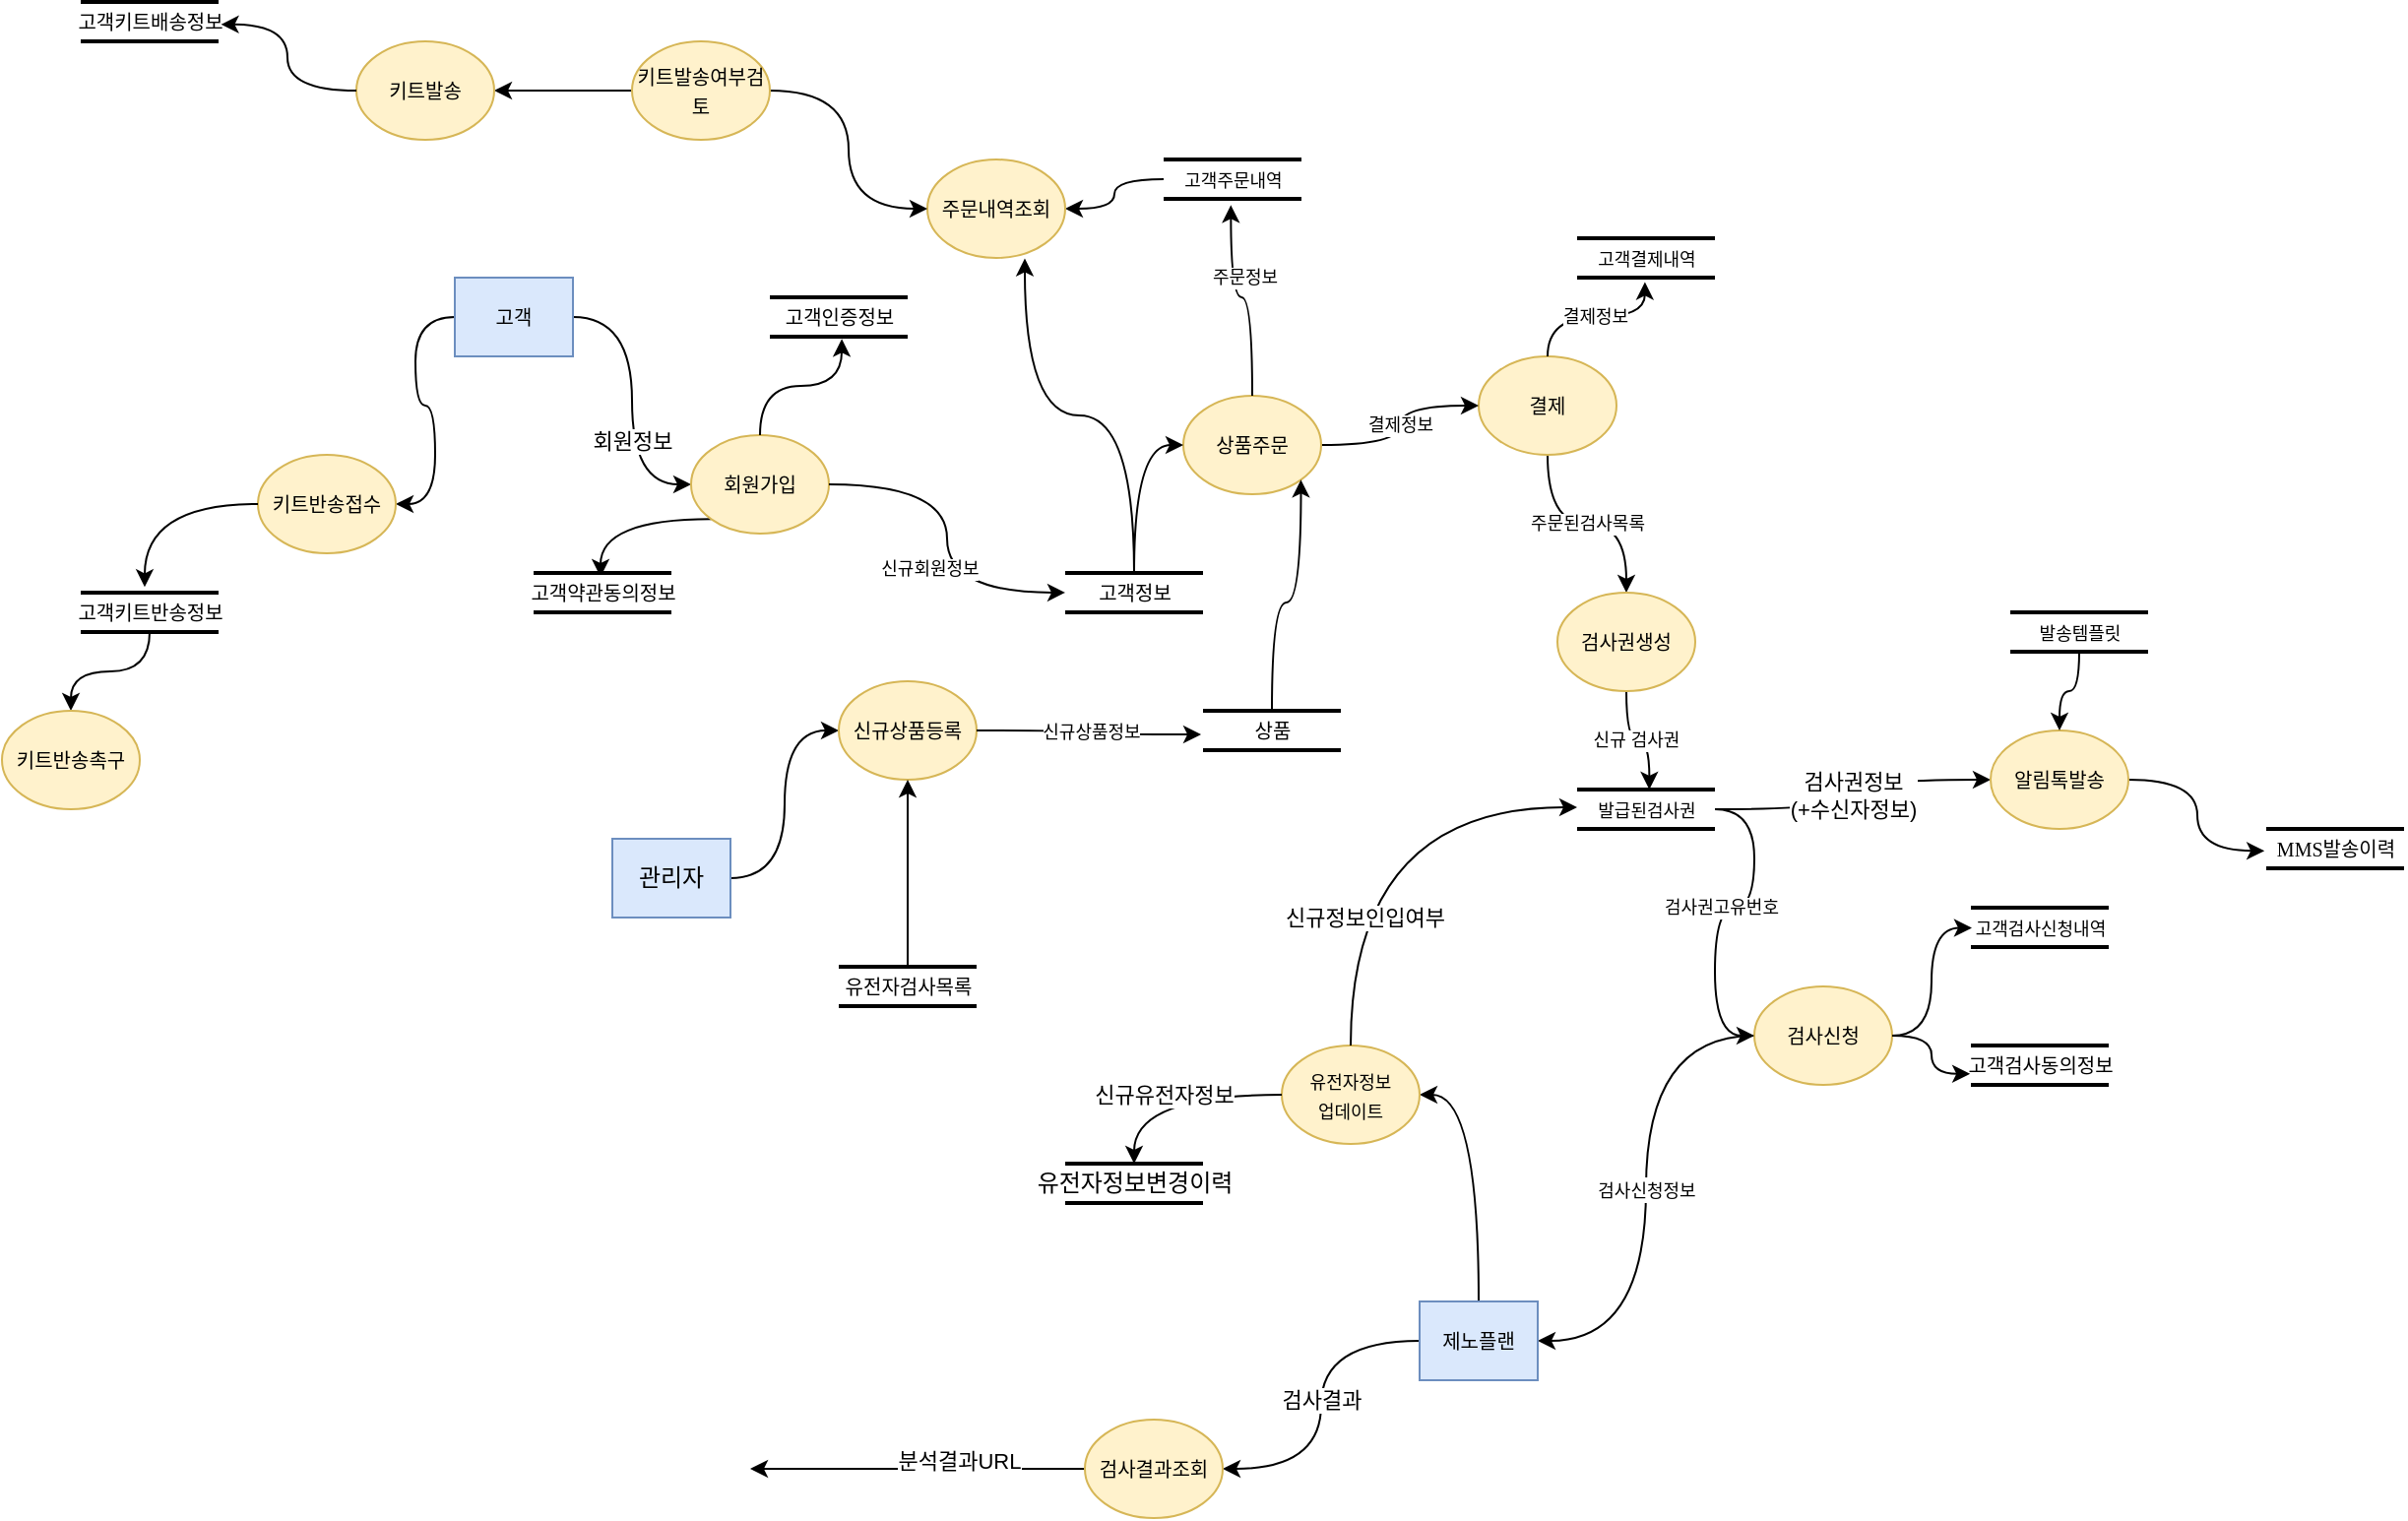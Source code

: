 <mxfile version="22.1.20" type="github">
  <diagram name="Page-1" id="52a04d89-c75d-2922-d76d-85b35f80e030">
    <mxGraphModel dx="1687" dy="868" grid="1" gridSize="10" guides="1" tooltips="1" connect="1" arrows="1" fold="1" page="1" pageScale="1" pageWidth="1600" pageHeight="900" background="none" math="0" shadow="0">
      <root>
        <mxCell id="0" />
        <mxCell id="1" parent="0" />
        <mxCell id="17472293e6e8944d-4" value="&lt;font style=&quot;font-size: 9px;&quot;&gt;고객결제내역&lt;/font&gt;" style="html=1;rounded=0;shadow=0;comic=0;labelBackgroundColor=none;strokeWidth=2;fontFamily=Verdana;fontSize=12;align=center;shape=mxgraph.ios7ui.horLines;" parent="1" vertex="1">
          <mxGeometry x="1050" y="210" width="70" height="20" as="geometry" />
        </mxCell>
        <mxCell id="e2xfSPb0T8YYYIXP3AMZ-35" style="edgeStyle=orthogonalEdgeStyle;rounded=0;orthogonalLoop=1;jettySize=auto;html=1;curved=1;entryX=1;entryY=0.5;entryDx=0;entryDy=0;" parent="1" source="e2xfSPb0T8YYYIXP3AMZ-11" target="e2xfSPb0T8YYYIXP3AMZ-34" edge="1">
          <mxGeometry relative="1" as="geometry">
            <mxPoint x="1000" y="662" as="targetPoint" />
          </mxGeometry>
        </mxCell>
        <mxCell id="e2xfSPb0T8YYYIXP3AMZ-36" value="&lt;font style=&quot;font-size: 9px;&quot;&gt;검사신청정보&lt;/font&gt;" style="edgeLabel;html=1;align=center;verticalAlign=middle;resizable=0;points=[];" parent="e2xfSPb0T8YYYIXP3AMZ-35" vertex="1" connectable="0">
          <mxGeometry relative="1" as="geometry">
            <mxPoint as="offset" />
          </mxGeometry>
        </mxCell>
        <mxCell id="e2xfSPb0T8YYYIXP3AMZ-11" value="&lt;font style=&quot;font-size: 10px;&quot;&gt;검사신청&lt;/font&gt;" style="ellipse;whiteSpace=wrap;html=1;rounded=1;shadow=0;comic=0;labelBackgroundColor=none;strokeWidth=1;fontFamily=Verdana;fontSize=12;align=center;fillColor=#fff2cc;strokeColor=#d6b656;" parent="1" vertex="1">
          <mxGeometry x="1140" y="590" width="70" height="50" as="geometry" />
        </mxCell>
        <mxCell id="e2xfSPb0T8YYYIXP3AMZ-44" style="edgeStyle=orthogonalEdgeStyle;rounded=0;orthogonalLoop=1;jettySize=auto;html=1;curved=1;entryX=0.5;entryY=0;entryDx=0;entryDy=0;" parent="1" source="e2xfSPb0T8YYYIXP3AMZ-12" target="e2xfSPb0T8YYYIXP3AMZ-46" edge="1">
          <mxGeometry relative="1" as="geometry">
            <mxPoint x="1070" y="380" as="targetPoint" />
          </mxGeometry>
        </mxCell>
        <mxCell id="e2xfSPb0T8YYYIXP3AMZ-47" value="주문된검사목록" style="edgeLabel;html=1;align=center;verticalAlign=middle;resizable=0;points=[];fontSize=9;" parent="e2xfSPb0T8YYYIXP3AMZ-44" vertex="1" connectable="0">
          <mxGeometry relative="1" as="geometry">
            <mxPoint as="offset" />
          </mxGeometry>
        </mxCell>
        <mxCell id="e2xfSPb0T8YYYIXP3AMZ-12" value="&lt;font style=&quot;font-size: 10px;&quot;&gt;결제&lt;/font&gt;" style="ellipse;whiteSpace=wrap;html=1;rounded=1;shadow=0;comic=0;labelBackgroundColor=none;strokeWidth=1;fontFamily=Verdana;fontSize=12;align=center;fillColor=#fff2cc;strokeColor=#d6b656;" parent="1" vertex="1">
          <mxGeometry x="1000" y="270" width="70" height="50" as="geometry" />
        </mxCell>
        <mxCell id="e2xfSPb0T8YYYIXP3AMZ-39" style="edgeStyle=orthogonalEdgeStyle;rounded=0;orthogonalLoop=1;jettySize=auto;html=1;entryX=0;entryY=0.5;entryDx=0;entryDy=0;curved=1;" parent="1" source="e2xfSPb0T8YYYIXP3AMZ-13" target="e2xfSPb0T8YYYIXP3AMZ-12" edge="1">
          <mxGeometry relative="1" as="geometry" />
        </mxCell>
        <mxCell id="e2xfSPb0T8YYYIXP3AMZ-40" value="결제정보" style="edgeLabel;html=1;align=center;verticalAlign=middle;resizable=0;points=[];fontSize=9;" parent="e2xfSPb0T8YYYIXP3AMZ-39" vertex="1" connectable="0">
          <mxGeometry relative="1" as="geometry">
            <mxPoint as="offset" />
          </mxGeometry>
        </mxCell>
        <mxCell id="e2xfSPb0T8YYYIXP3AMZ-13" value="&lt;font style=&quot;font-size: 10px;&quot;&gt;상품주문&lt;/font&gt;" style="ellipse;whiteSpace=wrap;html=1;rounded=1;shadow=0;comic=0;labelBackgroundColor=none;strokeWidth=1;fontFamily=Verdana;fontSize=12;align=center;fillColor=#fff2cc;strokeColor=#d6b656;" parent="1" vertex="1">
          <mxGeometry x="850" y="290" width="70" height="50" as="geometry" />
        </mxCell>
        <mxCell id="e2xfSPb0T8YYYIXP3AMZ-18" style="edgeStyle=orthogonalEdgeStyle;rounded=0;orthogonalLoop=1;jettySize=auto;html=1;entryX=0.488;entryY=1.159;entryDx=0;entryDy=0;entryPerimeter=0;curved=1;" parent="1" source="e2xfSPb0T8YYYIXP3AMZ-13" target="e2xfSPb0T8YYYIXP3AMZ-21" edge="1">
          <mxGeometry relative="1" as="geometry">
            <mxPoint x="964.58" y="387.9" as="targetPoint" />
          </mxGeometry>
        </mxCell>
        <mxCell id="e2xfSPb0T8YYYIXP3AMZ-33" value="주문정보" style="edgeLabel;html=1;align=center;verticalAlign=middle;resizable=0;points=[];fontSize=9;" parent="e2xfSPb0T8YYYIXP3AMZ-18" vertex="1" connectable="0">
          <mxGeometry y="-10" relative="1" as="geometry">
            <mxPoint as="offset" />
          </mxGeometry>
        </mxCell>
        <mxCell id="e2xfSPb0T8YYYIXP3AMZ-114" style="edgeStyle=orthogonalEdgeStyle;rounded=0;orthogonalLoop=1;jettySize=auto;html=1;entryX=1;entryY=0.5;entryDx=0;entryDy=0;curved=1;" parent="1" source="e2xfSPb0T8YYYIXP3AMZ-21" target="e2xfSPb0T8YYYIXP3AMZ-111" edge="1">
          <mxGeometry relative="1" as="geometry" />
        </mxCell>
        <mxCell id="e2xfSPb0T8YYYIXP3AMZ-21" value="&lt;font style=&quot;font-size: 9px;&quot;&gt;고객주문내역&lt;/font&gt;" style="html=1;rounded=0;shadow=0;comic=0;labelBackgroundColor=none;strokeWidth=2;fontFamily=Verdana;fontSize=12;align=center;shape=mxgraph.ios7ui.horLines;" parent="1" vertex="1">
          <mxGeometry x="840" y="170" width="70" height="20" as="geometry" />
        </mxCell>
        <mxCell id="e2xfSPb0T8YYYIXP3AMZ-56" style="edgeStyle=orthogonalEdgeStyle;rounded=0;orthogonalLoop=1;jettySize=auto;html=1;entryX=1;entryY=0.5;entryDx=0;entryDy=0;curved=1;" parent="1" source="e2xfSPb0T8YYYIXP3AMZ-34" target="e2xfSPb0T8YYYIXP3AMZ-55" edge="1">
          <mxGeometry relative="1" as="geometry" />
        </mxCell>
        <mxCell id="e2xfSPb0T8YYYIXP3AMZ-59" value="검사결과" style="edgeLabel;html=1;align=center;verticalAlign=middle;resizable=0;points=[];" parent="e2xfSPb0T8YYYIXP3AMZ-56" vertex="1" connectable="0">
          <mxGeometry relative="1" as="geometry">
            <mxPoint y="-3" as="offset" />
          </mxGeometry>
        </mxCell>
        <mxCell id="qD-0tBkQnBFQ0dMMJoZ8-3" style="edgeStyle=orthogonalEdgeStyle;rounded=0;orthogonalLoop=1;jettySize=auto;html=1;entryX=1;entryY=0.5;entryDx=0;entryDy=0;curved=1;exitX=0.5;exitY=0;exitDx=0;exitDy=0;" edge="1" parent="1" source="e2xfSPb0T8YYYIXP3AMZ-34" target="qD-0tBkQnBFQ0dMMJoZ8-6">
          <mxGeometry relative="1" as="geometry">
            <mxPoint x="970" y="640" as="targetPoint" />
          </mxGeometry>
        </mxCell>
        <mxCell id="e2xfSPb0T8YYYIXP3AMZ-34" value="&lt;span style=&quot;font-size: 10px;&quot;&gt;제노플랜&lt;/span&gt;" style="rounded=0;whiteSpace=wrap;html=1;fillColor=#dae8fc;strokeColor=#6c8ebf;" parent="1" vertex="1">
          <mxGeometry x="970" y="750" width="60" height="40" as="geometry" />
        </mxCell>
        <mxCell id="e2xfSPb0T8YYYIXP3AMZ-42" style="edgeStyle=orthogonalEdgeStyle;rounded=0;orthogonalLoop=1;jettySize=auto;html=1;entryX=0.492;entryY=1.112;entryDx=0;entryDy=0;entryPerimeter=0;curved=1;" parent="1" source="e2xfSPb0T8YYYIXP3AMZ-12" target="17472293e6e8944d-4" edge="1">
          <mxGeometry relative="1" as="geometry" />
        </mxCell>
        <mxCell id="e2xfSPb0T8YYYIXP3AMZ-43" value="결제정보" style="edgeLabel;html=1;align=center;verticalAlign=middle;resizable=0;points=[];fontSize=9;" parent="e2xfSPb0T8YYYIXP3AMZ-42" vertex="1" connectable="0">
          <mxGeometry relative="1" as="geometry">
            <mxPoint as="offset" />
          </mxGeometry>
        </mxCell>
        <mxCell id="e2xfSPb0T8YYYIXP3AMZ-48" style="edgeStyle=orthogonalEdgeStyle;rounded=0;orthogonalLoop=1;jettySize=auto;html=1;curved=1;entryX=0.524;entryY=0;entryDx=0;entryDy=0;entryPerimeter=0;" parent="1" source="e2xfSPb0T8YYYIXP3AMZ-46" target="e2xfSPb0T8YYYIXP3AMZ-51" edge="1">
          <mxGeometry relative="1" as="geometry">
            <mxPoint x="1090" y="500" as="targetPoint" />
          </mxGeometry>
        </mxCell>
        <mxCell id="e2xfSPb0T8YYYIXP3AMZ-50" value="신규 검사권&amp;nbsp;" style="edgeLabel;html=1;align=center;verticalAlign=middle;resizable=0;points=[];fontSize=9;" parent="e2xfSPb0T8YYYIXP3AMZ-48" vertex="1" connectable="0">
          <mxGeometry relative="1" as="geometry">
            <mxPoint as="offset" />
          </mxGeometry>
        </mxCell>
        <mxCell id="e2xfSPb0T8YYYIXP3AMZ-46" value="&lt;font style=&quot;font-size: 10px;&quot;&gt;검사권생성&lt;/font&gt;" style="ellipse;whiteSpace=wrap;html=1;rounded=1;shadow=0;comic=0;labelBackgroundColor=none;strokeWidth=1;fontFamily=Verdana;fontSize=12;align=center;fillColor=#fff2cc;strokeColor=#d6b656;" parent="1" vertex="1">
          <mxGeometry x="1040" y="390" width="70" height="50" as="geometry" />
        </mxCell>
        <mxCell id="e2xfSPb0T8YYYIXP3AMZ-53" style="edgeStyle=orthogonalEdgeStyle;rounded=0;orthogonalLoop=1;jettySize=auto;html=1;entryX=0;entryY=0.5;entryDx=0;entryDy=0;curved=1;" parent="1" source="e2xfSPb0T8YYYIXP3AMZ-51" target="e2xfSPb0T8YYYIXP3AMZ-11" edge="1">
          <mxGeometry relative="1" as="geometry" />
        </mxCell>
        <mxCell id="e2xfSPb0T8YYYIXP3AMZ-54" value="검사권고유번호" style="edgeLabel;html=1;align=center;verticalAlign=middle;resizable=0;points=[];fontSize=9;" parent="e2xfSPb0T8YYYIXP3AMZ-53" vertex="1" connectable="0">
          <mxGeometry relative="1" as="geometry">
            <mxPoint as="offset" />
          </mxGeometry>
        </mxCell>
        <mxCell id="e2xfSPb0T8YYYIXP3AMZ-88" style="edgeStyle=orthogonalEdgeStyle;rounded=0;orthogonalLoop=1;jettySize=auto;html=1;entryX=0;entryY=0.5;entryDx=0;entryDy=0;curved=1;" parent="1" source="e2xfSPb0T8YYYIXP3AMZ-51" target="e2xfSPb0T8YYYIXP3AMZ-87" edge="1">
          <mxGeometry relative="1" as="geometry" />
        </mxCell>
        <mxCell id="e2xfSPb0T8YYYIXP3AMZ-93" value="검사권정보&lt;br&gt;(+수신자정보)" style="edgeLabel;html=1;align=center;verticalAlign=middle;resizable=0;points=[];" parent="e2xfSPb0T8YYYIXP3AMZ-88" vertex="1" connectable="0">
          <mxGeometry relative="1" as="geometry">
            <mxPoint as="offset" />
          </mxGeometry>
        </mxCell>
        <mxCell id="e2xfSPb0T8YYYIXP3AMZ-51" value="&lt;font style=&quot;font-size: 9px;&quot;&gt;발급된검사권&lt;br&gt;&lt;/font&gt;" style="html=1;rounded=0;shadow=0;comic=0;labelBackgroundColor=none;strokeWidth=2;fontFamily=Verdana;fontSize=12;align=center;shape=mxgraph.ios7ui.horLines;" parent="1" vertex="1">
          <mxGeometry x="1050" y="490" width="70" height="20" as="geometry" />
        </mxCell>
        <mxCell id="qD-0tBkQnBFQ0dMMJoZ8-19" style="edgeStyle=orthogonalEdgeStyle;rounded=0;orthogonalLoop=1;jettySize=auto;html=1;" edge="1" parent="1" source="e2xfSPb0T8YYYIXP3AMZ-55">
          <mxGeometry relative="1" as="geometry">
            <mxPoint x="630" y="835" as="targetPoint" />
          </mxGeometry>
        </mxCell>
        <mxCell id="qD-0tBkQnBFQ0dMMJoZ8-20" value="분석결과URL" style="edgeLabel;html=1;align=center;verticalAlign=middle;resizable=0;points=[];" vertex="1" connectable="0" parent="qD-0tBkQnBFQ0dMMJoZ8-19">
          <mxGeometry x="-0.009" y="4" relative="1" as="geometry">
            <mxPoint x="16" y="-4" as="offset" />
          </mxGeometry>
        </mxCell>
        <mxCell id="e2xfSPb0T8YYYIXP3AMZ-55" value="&lt;span style=&quot;font-size: 10px;&quot;&gt;검사결과조회&lt;/span&gt;" style="ellipse;whiteSpace=wrap;html=1;rounded=1;shadow=0;comic=0;labelBackgroundColor=none;strokeWidth=1;fontFamily=Verdana;fontSize=12;align=center;fillColor=#fff2cc;strokeColor=#d6b656;" parent="1" vertex="1">
          <mxGeometry x="800" y="810" width="70" height="50" as="geometry" />
        </mxCell>
        <mxCell id="e2xfSPb0T8YYYIXP3AMZ-64" style="edgeStyle=orthogonalEdgeStyle;rounded=0;orthogonalLoop=1;jettySize=auto;html=1;entryX=0;entryY=0.5;entryDx=0;entryDy=0;curved=1;exitX=1;exitY=0.5;exitDx=0;exitDy=0;" parent="1" source="e2xfSPb0T8YYYIXP3AMZ-62" target="e2xfSPb0T8YYYIXP3AMZ-63" edge="1">
          <mxGeometry relative="1" as="geometry">
            <mxPoint x="610" y="445" as="sourcePoint" />
          </mxGeometry>
        </mxCell>
        <mxCell id="e2xfSPb0T8YYYIXP3AMZ-62" value="관리자" style="rounded=0;whiteSpace=wrap;html=1;fillColor=#dae8fc;strokeColor=#6c8ebf;" parent="1" vertex="1">
          <mxGeometry x="560" y="515" width="60" height="40" as="geometry" />
        </mxCell>
        <mxCell id="e2xfSPb0T8YYYIXP3AMZ-63" value="&lt;span style=&quot;font-size: 10px;&quot;&gt;신규상품등록&lt;/span&gt;" style="ellipse;whiteSpace=wrap;html=1;rounded=1;shadow=0;comic=0;labelBackgroundColor=none;strokeWidth=1;fontFamily=Verdana;fontSize=12;align=center;fillColor=#fff2cc;strokeColor=#d6b656;" parent="1" vertex="1">
          <mxGeometry x="675" y="435" width="70" height="50" as="geometry" />
        </mxCell>
        <mxCell id="e2xfSPb0T8YYYIXP3AMZ-67" style="edgeStyle=orthogonalEdgeStyle;rounded=0;orthogonalLoop=1;jettySize=auto;html=1;entryX=0.5;entryY=1;entryDx=0;entryDy=0;curved=1;" parent="1" source="e2xfSPb0T8YYYIXP3AMZ-66" target="e2xfSPb0T8YYYIXP3AMZ-63" edge="1">
          <mxGeometry relative="1" as="geometry" />
        </mxCell>
        <mxCell id="e2xfSPb0T8YYYIXP3AMZ-66" value="&lt;font size=&quot;1&quot;&gt;유전자검사목록&lt;/font&gt;" style="html=1;rounded=0;shadow=0;comic=0;labelBackgroundColor=none;strokeWidth=2;fontFamily=Verdana;fontSize=12;align=center;shape=mxgraph.ios7ui.horLines;" parent="1" vertex="1">
          <mxGeometry x="675" y="580" width="70" height="20" as="geometry" />
        </mxCell>
        <mxCell id="e2xfSPb0T8YYYIXP3AMZ-72" style="edgeStyle=orthogonalEdgeStyle;rounded=0;orthogonalLoop=1;jettySize=auto;html=1;entryX=1;entryY=1;entryDx=0;entryDy=0;curved=1;" parent="1" source="e2xfSPb0T8YYYIXP3AMZ-69" target="e2xfSPb0T8YYYIXP3AMZ-13" edge="1">
          <mxGeometry relative="1" as="geometry" />
        </mxCell>
        <mxCell id="e2xfSPb0T8YYYIXP3AMZ-69" value="&lt;font size=&quot;1&quot;&gt;상품&lt;/font&gt;" style="html=1;rounded=0;shadow=0;comic=0;labelBackgroundColor=none;strokeWidth=2;fontFamily=Verdana;fontSize=12;align=center;shape=mxgraph.ios7ui.horLines;" parent="1" vertex="1">
          <mxGeometry x="860" y="450" width="70" height="20" as="geometry" />
        </mxCell>
        <mxCell id="e2xfSPb0T8YYYIXP3AMZ-70" style="edgeStyle=orthogonalEdgeStyle;rounded=0;orthogonalLoop=1;jettySize=auto;html=1;entryX=-0.014;entryY=0.6;entryDx=0;entryDy=0;entryPerimeter=0;curved=1;" parent="1" source="e2xfSPb0T8YYYIXP3AMZ-63" target="e2xfSPb0T8YYYIXP3AMZ-69" edge="1">
          <mxGeometry relative="1" as="geometry" />
        </mxCell>
        <mxCell id="e2xfSPb0T8YYYIXP3AMZ-71" value="신규상품정보" style="edgeLabel;html=1;align=center;verticalAlign=middle;resizable=0;points=[];fontSize=9;" parent="e2xfSPb0T8YYYIXP3AMZ-70" vertex="1" connectable="0">
          <mxGeometry relative="1" as="geometry">
            <mxPoint as="offset" />
          </mxGeometry>
        </mxCell>
        <mxCell id="e2xfSPb0T8YYYIXP3AMZ-75" value="&lt;font style=&quot;font-size: 9px;&quot;&gt;고객검사신청내역&lt;/font&gt;" style="html=1;rounded=0;shadow=0;comic=0;labelBackgroundColor=none;strokeWidth=2;fontFamily=Verdana;fontSize=12;align=center;shape=mxgraph.ios7ui.horLines;" parent="1" vertex="1">
          <mxGeometry x="1250" y="550" width="70" height="20" as="geometry" />
        </mxCell>
        <mxCell id="e2xfSPb0T8YYYIXP3AMZ-76" style="edgeStyle=orthogonalEdgeStyle;rounded=0;orthogonalLoop=1;jettySize=auto;html=1;entryX=0.007;entryY=0.514;entryDx=0;entryDy=0;entryPerimeter=0;curved=1;" parent="1" source="e2xfSPb0T8YYYIXP3AMZ-11" target="e2xfSPb0T8YYYIXP3AMZ-75" edge="1">
          <mxGeometry relative="1" as="geometry" />
        </mxCell>
        <mxCell id="e2xfSPb0T8YYYIXP3AMZ-123" style="edgeStyle=orthogonalEdgeStyle;rounded=0;orthogonalLoop=1;jettySize=auto;html=1;entryX=-0.013;entryY=0.556;entryDx=0;entryDy=0;entryPerimeter=0;curved=1;" parent="1" source="e2xfSPb0T8YYYIXP3AMZ-87" target="e2xfSPb0T8YYYIXP3AMZ-124" edge="1">
          <mxGeometry relative="1" as="geometry">
            <mxPoint x="1410" y="484.025" as="targetPoint" />
          </mxGeometry>
        </mxCell>
        <mxCell id="e2xfSPb0T8YYYIXP3AMZ-87" value="&lt;span style=&quot;font-size: 10px;&quot;&gt;알림톡발송&lt;/span&gt;" style="ellipse;whiteSpace=wrap;html=1;rounded=1;shadow=0;comic=0;labelBackgroundColor=none;strokeWidth=1;fontFamily=Verdana;fontSize=12;align=center;fillColor=#fff2cc;strokeColor=#d6b656;" parent="1" vertex="1">
          <mxGeometry x="1260" y="460" width="70" height="50" as="geometry" />
        </mxCell>
        <mxCell id="e2xfSPb0T8YYYIXP3AMZ-91" style="edgeStyle=orthogonalEdgeStyle;rounded=0;orthogonalLoop=1;jettySize=auto;html=1;curved=1;entryX=0.5;entryY=0;entryDx=0;entryDy=0;" parent="1" source="e2xfSPb0T8YYYIXP3AMZ-90" target="e2xfSPb0T8YYYIXP3AMZ-87" edge="1">
          <mxGeometry relative="1" as="geometry">
            <mxPoint x="1280" y="440" as="targetPoint" />
          </mxGeometry>
        </mxCell>
        <mxCell id="e2xfSPb0T8YYYIXP3AMZ-90" value="&lt;font style=&quot;font-size: 9px;&quot;&gt;발송템플릿&lt;/font&gt;" style="html=1;rounded=0;shadow=0;comic=0;labelBackgroundColor=none;strokeWidth=2;fontFamily=Verdana;fontSize=12;align=center;shape=mxgraph.ios7ui.horLines;" parent="1" vertex="1">
          <mxGeometry x="1270" y="400" width="70" height="20" as="geometry" />
        </mxCell>
        <mxCell id="e2xfSPb0T8YYYIXP3AMZ-102" style="edgeStyle=orthogonalEdgeStyle;rounded=0;orthogonalLoop=1;jettySize=auto;html=1;entryX=0;entryY=0.5;entryDx=0;entryDy=0;curved=1;" parent="1" source="e2xfSPb0T8YYYIXP3AMZ-99" target="e2xfSPb0T8YYYIXP3AMZ-100" edge="1">
          <mxGeometry relative="1" as="geometry" />
        </mxCell>
        <mxCell id="e2xfSPb0T8YYYIXP3AMZ-103" value="회원정보" style="edgeLabel;html=1;align=center;verticalAlign=middle;resizable=0;points=[];" parent="e2xfSPb0T8YYYIXP3AMZ-102" vertex="1" connectable="0">
          <mxGeometry relative="1" as="geometry">
            <mxPoint y="20" as="offset" />
          </mxGeometry>
        </mxCell>
        <mxCell id="Vxt3TmOizYzSB1MqK-uD-9" style="edgeStyle=orthogonalEdgeStyle;rounded=0;orthogonalLoop=1;jettySize=auto;html=1;entryX=1;entryY=0.5;entryDx=0;entryDy=0;curved=1;" parent="1" source="e2xfSPb0T8YYYIXP3AMZ-99" target="Vxt3TmOizYzSB1MqK-uD-3" edge="1">
          <mxGeometry relative="1" as="geometry" />
        </mxCell>
        <mxCell id="e2xfSPb0T8YYYIXP3AMZ-99" value="&lt;span style=&quot;font-size: 10px;&quot;&gt;고객&lt;/span&gt;" style="rounded=0;whiteSpace=wrap;html=1;fillColor=#dae8fc;strokeColor=#6c8ebf;" parent="1" vertex="1">
          <mxGeometry x="480" y="230" width="60" height="40" as="geometry" />
        </mxCell>
        <mxCell id="Vxt3TmOizYzSB1MqK-uD-10" style="edgeStyle=orthogonalEdgeStyle;rounded=0;orthogonalLoop=1;jettySize=auto;html=1;curved=1;entryX=0.486;entryY=0.1;entryDx=0;entryDy=0;entryPerimeter=0;exitX=0;exitY=1;exitDx=0;exitDy=0;" parent="1" source="e2xfSPb0T8YYYIXP3AMZ-100" target="Vxt3TmOizYzSB1MqK-uD-11" edge="1">
          <mxGeometry relative="1" as="geometry">
            <mxPoint x="550" y="410" as="targetPoint" />
          </mxGeometry>
        </mxCell>
        <mxCell id="e2xfSPb0T8YYYIXP3AMZ-100" value="&lt;span style=&quot;font-size: 10px;&quot;&gt;회원가입&lt;/span&gt;" style="ellipse;whiteSpace=wrap;html=1;rounded=1;shadow=0;comic=0;labelBackgroundColor=none;strokeWidth=1;fontFamily=Verdana;fontSize=12;align=center;fillColor=#fff2cc;strokeColor=#d6b656;" parent="1" vertex="1">
          <mxGeometry x="600" y="310" width="70" height="50" as="geometry" />
        </mxCell>
        <mxCell id="e2xfSPb0T8YYYIXP3AMZ-109" style="edgeStyle=orthogonalEdgeStyle;rounded=0;orthogonalLoop=1;jettySize=auto;html=1;entryX=0;entryY=0.5;entryDx=0;entryDy=0;curved=1;" parent="1" source="e2xfSPb0T8YYYIXP3AMZ-104" target="e2xfSPb0T8YYYIXP3AMZ-13" edge="1">
          <mxGeometry relative="1" as="geometry" />
        </mxCell>
        <mxCell id="e2xfSPb0T8YYYIXP3AMZ-104" value="&lt;font size=&quot;1&quot;&gt;고객정보&lt;/font&gt;" style="html=1;rounded=0;shadow=0;comic=0;labelBackgroundColor=none;strokeWidth=2;fontFamily=Verdana;fontSize=12;align=center;shape=mxgraph.ios7ui.horLines;" parent="1" vertex="1">
          <mxGeometry x="790" y="380" width="70" height="20" as="geometry" />
        </mxCell>
        <mxCell id="e2xfSPb0T8YYYIXP3AMZ-106" style="edgeStyle=orthogonalEdgeStyle;rounded=0;orthogonalLoop=1;jettySize=auto;html=1;entryX=0;entryY=0.499;entryDx=0;entryDy=0;entryPerimeter=0;curved=1;exitX=1;exitY=0.5;exitDx=0;exitDy=0;" parent="1" source="e2xfSPb0T8YYYIXP3AMZ-100" target="e2xfSPb0T8YYYIXP3AMZ-104" edge="1">
          <mxGeometry relative="1" as="geometry">
            <mxPoint x="640.0" y="394.0" as="sourcePoint" />
          </mxGeometry>
        </mxCell>
        <mxCell id="e2xfSPb0T8YYYIXP3AMZ-107" value="신규회원정보" style="edgeLabel;html=1;align=center;verticalAlign=middle;resizable=0;points=[];fontSize=9;" parent="e2xfSPb0T8YYYIXP3AMZ-106" vertex="1" connectable="0">
          <mxGeometry y="-10" relative="1" as="geometry">
            <mxPoint x="1" y="15" as="offset" />
          </mxGeometry>
        </mxCell>
        <mxCell id="e2xfSPb0T8YYYIXP3AMZ-111" value="&lt;span style=&quot;font-size: 10px;&quot;&gt;주문내역조회&lt;/span&gt;" style="ellipse;whiteSpace=wrap;html=1;rounded=1;shadow=0;comic=0;labelBackgroundColor=none;strokeWidth=1;fontFamily=Verdana;fontSize=12;align=center;fillColor=#fff2cc;strokeColor=#d6b656;" parent="1" vertex="1">
          <mxGeometry x="720" y="170" width="70" height="50" as="geometry" />
        </mxCell>
        <mxCell id="e2xfSPb0T8YYYIXP3AMZ-117" style="edgeStyle=orthogonalEdgeStyle;rounded=0;orthogonalLoop=1;jettySize=auto;html=1;entryX=0;entryY=0.5;entryDx=0;entryDy=0;curved=1;" parent="1" source="e2xfSPb0T8YYYIXP3AMZ-116" target="e2xfSPb0T8YYYIXP3AMZ-111" edge="1">
          <mxGeometry relative="1" as="geometry" />
        </mxCell>
        <mxCell id="Vxt3TmOizYzSB1MqK-uD-5" style="edgeStyle=orthogonalEdgeStyle;rounded=0;orthogonalLoop=1;jettySize=auto;html=1;entryX=1;entryY=0.5;entryDx=0;entryDy=0;curved=1;" parent="1" source="e2xfSPb0T8YYYIXP3AMZ-116" target="Vxt3TmOizYzSB1MqK-uD-4" edge="1">
          <mxGeometry relative="1" as="geometry" />
        </mxCell>
        <mxCell id="e2xfSPb0T8YYYIXP3AMZ-116" value="&lt;span style=&quot;font-size: 10px;&quot;&gt;키트발송여부검토&lt;/span&gt;" style="ellipse;whiteSpace=wrap;html=1;rounded=1;shadow=0;comic=0;labelBackgroundColor=none;strokeWidth=1;fontFamily=Verdana;fontSize=12;align=center;fillColor=#fff2cc;strokeColor=#d6b656;" parent="1" vertex="1">
          <mxGeometry x="570" y="110" width="70" height="50" as="geometry" />
        </mxCell>
        <mxCell id="e2xfSPb0T8YYYIXP3AMZ-120" value="&lt;font size=&quot;1&quot;&gt;고객키트배송정보&lt;/font&gt;" style="html=1;rounded=0;shadow=0;comic=0;labelBackgroundColor=none;strokeWidth=2;fontFamily=Verdana;fontSize=12;align=center;shape=mxgraph.ios7ui.horLines;" parent="1" vertex="1">
          <mxGeometry x="290" y="90" width="70" height="20" as="geometry" />
        </mxCell>
        <mxCell id="e2xfSPb0T8YYYIXP3AMZ-124" value="&lt;font size=&quot;1&quot;&gt;MMS발송이력&lt;/font&gt;" style="html=1;rounded=0;shadow=0;comic=0;labelBackgroundColor=none;strokeWidth=2;fontFamily=Verdana;fontSize=12;align=center;shape=mxgraph.ios7ui.horLines;" parent="1" vertex="1">
          <mxGeometry x="1400" y="510" width="70" height="20" as="geometry" />
        </mxCell>
        <mxCell id="e2xfSPb0T8YYYIXP3AMZ-126" value="&lt;font size=&quot;1&quot;&gt;고객검사동의정보&lt;/font&gt;" style="html=1;rounded=0;shadow=0;comic=0;labelBackgroundColor=none;strokeWidth=2;fontFamily=Verdana;fontSize=12;align=center;shape=mxgraph.ios7ui.horLines;" parent="1" vertex="1">
          <mxGeometry x="1250" y="620" width="70" height="20" as="geometry" />
        </mxCell>
        <mxCell id="e2xfSPb0T8YYYIXP3AMZ-127" style="edgeStyle=orthogonalEdgeStyle;rounded=0;orthogonalLoop=1;jettySize=auto;html=1;entryX=-0.006;entryY=0.72;entryDx=0;entryDy=0;entryPerimeter=0;curved=1;" parent="1" source="e2xfSPb0T8YYYIXP3AMZ-11" target="e2xfSPb0T8YYYIXP3AMZ-126" edge="1">
          <mxGeometry relative="1" as="geometry" />
        </mxCell>
        <mxCell id="Vxt3TmOizYzSB1MqK-uD-1" value="&lt;font size=&quot;1&quot;&gt;고객인증정보&lt;/font&gt;" style="html=1;rounded=0;shadow=0;comic=0;labelBackgroundColor=none;strokeWidth=2;fontFamily=Verdana;fontSize=12;align=center;shape=mxgraph.ios7ui.horLines;" parent="1" vertex="1">
          <mxGeometry x="640" y="240" width="70" height="20" as="geometry" />
        </mxCell>
        <mxCell id="Vxt3TmOizYzSB1MqK-uD-2" style="edgeStyle=orthogonalEdgeStyle;rounded=0;orthogonalLoop=1;jettySize=auto;html=1;entryX=0.522;entryY=1.058;entryDx=0;entryDy=0;entryPerimeter=0;curved=1;" parent="1" source="e2xfSPb0T8YYYIXP3AMZ-100" target="Vxt3TmOizYzSB1MqK-uD-1" edge="1">
          <mxGeometry relative="1" as="geometry" />
        </mxCell>
        <mxCell id="Vxt3TmOizYzSB1MqK-uD-3" value="&lt;span style=&quot;font-size: 10px;&quot;&gt;키트반송접수&lt;/span&gt;" style="ellipse;whiteSpace=wrap;html=1;rounded=1;shadow=0;comic=0;labelBackgroundColor=none;strokeWidth=1;fontFamily=Verdana;fontSize=12;align=center;fillColor=#fff2cc;strokeColor=#d6b656;" parent="1" vertex="1">
          <mxGeometry x="380" y="320" width="70" height="50" as="geometry" />
        </mxCell>
        <mxCell id="Vxt3TmOizYzSB1MqK-uD-4" value="&lt;span style=&quot;font-size: 10px;&quot;&gt;키트발송&lt;/span&gt;" style="ellipse;whiteSpace=wrap;html=1;rounded=1;shadow=0;comic=0;labelBackgroundColor=none;strokeWidth=1;fontFamily=Verdana;fontSize=12;align=center;fillColor=#fff2cc;strokeColor=#d6b656;" parent="1" vertex="1">
          <mxGeometry x="430" y="110" width="70" height="50" as="geometry" />
        </mxCell>
        <mxCell id="Vxt3TmOizYzSB1MqK-uD-6" style="edgeStyle=orthogonalEdgeStyle;rounded=0;orthogonalLoop=1;jettySize=auto;html=1;entryX=1.018;entryY=0.571;entryDx=0;entryDy=0;entryPerimeter=0;curved=1;" parent="1" source="Vxt3TmOizYzSB1MqK-uD-4" target="e2xfSPb0T8YYYIXP3AMZ-120" edge="1">
          <mxGeometry relative="1" as="geometry" />
        </mxCell>
        <mxCell id="Vxt3TmOizYzSB1MqK-uD-14" value="" style="edgeStyle=orthogonalEdgeStyle;rounded=0;orthogonalLoop=1;jettySize=auto;html=1;curved=1;" parent="1" source="Vxt3TmOizYzSB1MqK-uD-7" target="Vxt3TmOizYzSB1MqK-uD-12" edge="1">
          <mxGeometry relative="1" as="geometry" />
        </mxCell>
        <mxCell id="Vxt3TmOizYzSB1MqK-uD-7" value="&lt;font size=&quot;1&quot;&gt;고객키트반송정보&lt;/font&gt;" style="html=1;rounded=0;shadow=0;comic=0;labelBackgroundColor=none;strokeWidth=2;fontFamily=Verdana;fontSize=12;align=center;shape=mxgraph.ios7ui.horLines;" parent="1" vertex="1">
          <mxGeometry x="290" y="390" width="70" height="20" as="geometry" />
        </mxCell>
        <mxCell id="Vxt3TmOizYzSB1MqK-uD-8" style="edgeStyle=orthogonalEdgeStyle;rounded=0;orthogonalLoop=1;jettySize=auto;html=1;entryX=0.464;entryY=-0.143;entryDx=0;entryDy=0;entryPerimeter=0;curved=1;" parent="1" source="Vxt3TmOizYzSB1MqK-uD-3" target="Vxt3TmOizYzSB1MqK-uD-7" edge="1">
          <mxGeometry relative="1" as="geometry" />
        </mxCell>
        <mxCell id="Vxt3TmOizYzSB1MqK-uD-11" value="&lt;font size=&quot;1&quot;&gt;고객약관동의정보&lt;/font&gt;" style="html=1;rounded=0;shadow=0;comic=0;labelBackgroundColor=none;strokeWidth=2;fontFamily=Verdana;fontSize=12;align=center;shape=mxgraph.ios7ui.horLines;" parent="1" vertex="1">
          <mxGeometry x="520" y="380" width="70" height="20" as="geometry" />
        </mxCell>
        <mxCell id="Vxt3TmOizYzSB1MqK-uD-12" value="&lt;span style=&quot;font-size: 10px;&quot;&gt;키트반송촉구&lt;/span&gt;" style="ellipse;whiteSpace=wrap;html=1;rounded=1;shadow=0;comic=0;labelBackgroundColor=none;strokeWidth=1;fontFamily=Verdana;fontSize=12;align=center;fillColor=#fff2cc;strokeColor=#d6b656;" parent="1" vertex="1">
          <mxGeometry x="250" y="450" width="70" height="50" as="geometry" />
        </mxCell>
        <mxCell id="qD-0tBkQnBFQ0dMMJoZ8-2" style="edgeStyle=orthogonalEdgeStyle;rounded=0;orthogonalLoop=1;jettySize=auto;html=1;entryX=0.707;entryY=1.005;entryDx=0;entryDy=0;entryPerimeter=0;curved=1;" edge="1" parent="1" source="e2xfSPb0T8YYYIXP3AMZ-104" target="e2xfSPb0T8YYYIXP3AMZ-111">
          <mxGeometry relative="1" as="geometry" />
        </mxCell>
        <mxCell id="qD-0tBkQnBFQ0dMMJoZ8-6" value="&lt;font style=&quot;font-size: 9px;&quot;&gt;유전자정보&lt;br&gt;업데이트&lt;/font&gt;" style="ellipse;whiteSpace=wrap;html=1;rounded=1;shadow=0;comic=0;labelBackgroundColor=none;strokeWidth=1;fontFamily=Verdana;fontSize=12;align=center;fillColor=#fff2cc;strokeColor=#d6b656;" vertex="1" parent="1">
          <mxGeometry x="900" y="620" width="70" height="50" as="geometry" />
        </mxCell>
        <mxCell id="qD-0tBkQnBFQ0dMMJoZ8-12" style="edgeStyle=orthogonalEdgeStyle;rounded=0;orthogonalLoop=1;jettySize=auto;html=1;curved=1;" edge="1" parent="1" source="qD-0tBkQnBFQ0dMMJoZ8-6" target="qD-0tBkQnBFQ0dMMJoZ8-17">
          <mxGeometry relative="1" as="geometry">
            <mxPoint x="700" y="630" as="targetPoint" />
          </mxGeometry>
        </mxCell>
        <mxCell id="qD-0tBkQnBFQ0dMMJoZ8-13" value="신규유전자정보" style="edgeLabel;html=1;align=center;verticalAlign=middle;resizable=0;points=[];" vertex="1" connectable="0" parent="qD-0tBkQnBFQ0dMMJoZ8-12">
          <mxGeometry x="-0.021" y="-12" relative="1" as="geometry">
            <mxPoint x="-6" y="12" as="offset" />
          </mxGeometry>
        </mxCell>
        <mxCell id="qD-0tBkQnBFQ0dMMJoZ8-14" style="edgeStyle=orthogonalEdgeStyle;rounded=0;orthogonalLoop=1;jettySize=auto;html=1;entryX=0;entryY=0.45;entryDx=0;entryDy=0;entryPerimeter=0;curved=1;exitX=0.5;exitY=0;exitDx=0;exitDy=0;" edge="1" parent="1" source="qD-0tBkQnBFQ0dMMJoZ8-6" target="e2xfSPb0T8YYYIXP3AMZ-51">
          <mxGeometry relative="1" as="geometry" />
        </mxCell>
        <mxCell id="qD-0tBkQnBFQ0dMMJoZ8-15" value="신규정보인입여부" style="edgeLabel;html=1;align=center;verticalAlign=middle;resizable=0;points=[];" vertex="1" connectable="0" parent="qD-0tBkQnBFQ0dMMJoZ8-14">
          <mxGeometry x="0.178" y="-25" relative="1" as="geometry">
            <mxPoint x="-11" y="31" as="offset" />
          </mxGeometry>
        </mxCell>
        <mxCell id="qD-0tBkQnBFQ0dMMJoZ8-17" value="유전자정보변경이력" style="html=1;rounded=0;shadow=0;comic=0;labelBackgroundColor=none;strokeWidth=2;fontFamily=Verdana;fontSize=12;align=center;shape=mxgraph.ios7ui.horLines;" vertex="1" parent="1">
          <mxGeometry x="790" y="680" width="70" height="20" as="geometry" />
        </mxCell>
      </root>
    </mxGraphModel>
  </diagram>
</mxfile>
